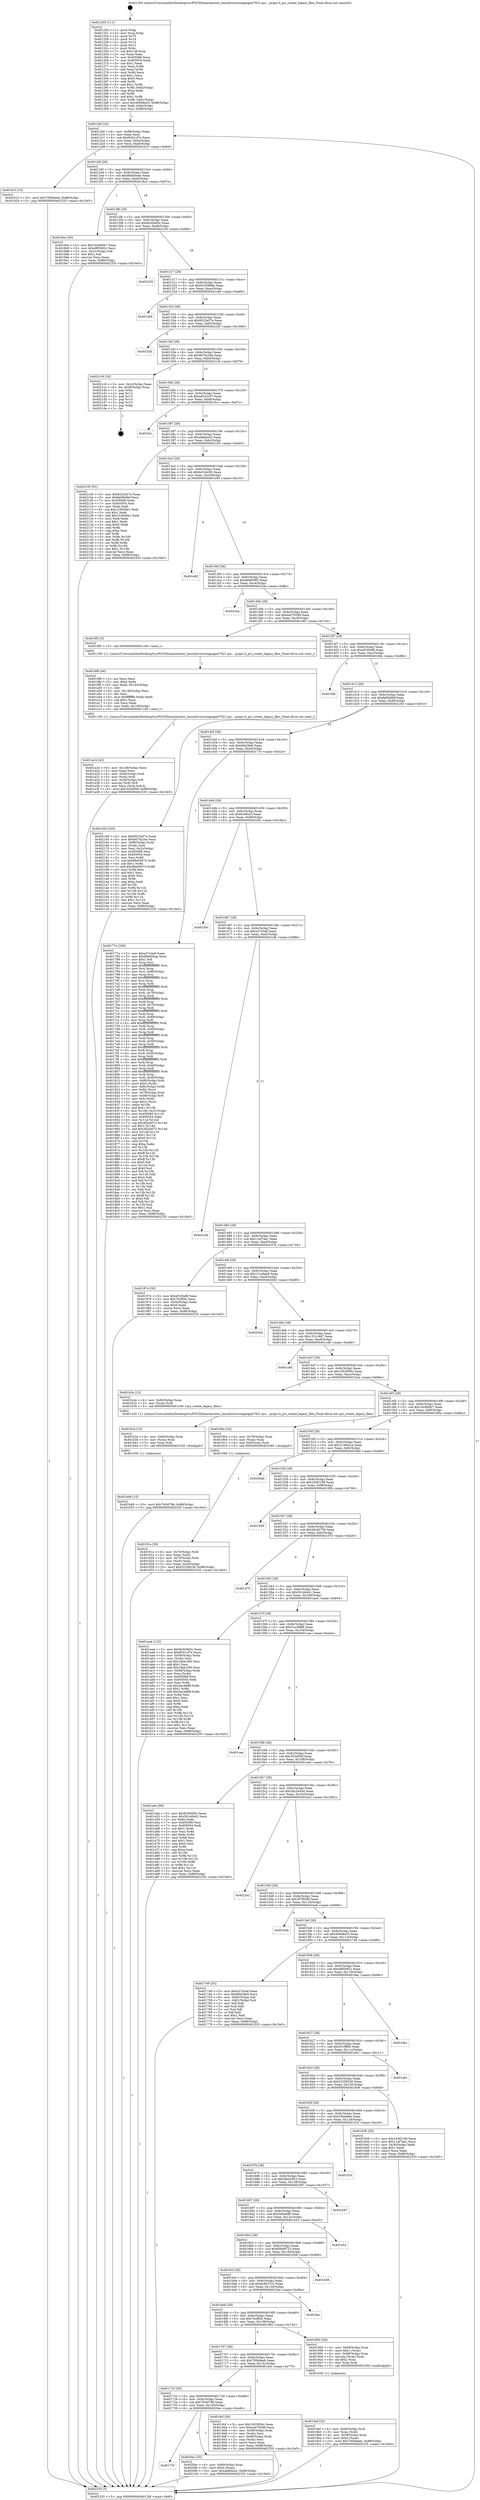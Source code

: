 digraph "0x401250" {
  label = "0x401250 (/mnt/c/Users/mathe/Desktop/tcc/POCII/binaries/extr_linuxdriversstagingmt7621-pci....pcipci.h_pci_create_legacy_files_Final-ollvm.out::main(0))"
  labelloc = "t"
  node[shape=record]

  Entry [label="",width=0.3,height=0.3,shape=circle,fillcolor=black,style=filled]
  "0x4012bf" [label="{
     0x4012bf [32]\l
     | [instrs]\l
     &nbsp;&nbsp;0x4012bf \<+6\>: mov -0x88(%rbp),%eax\l
     &nbsp;&nbsp;0x4012c5 \<+2\>: mov %eax,%ecx\l
     &nbsp;&nbsp;0x4012c7 \<+6\>: sub $0x8341cf7e,%ecx\l
     &nbsp;&nbsp;0x4012cd \<+6\>: mov %eax,-0x9c(%rbp)\l
     &nbsp;&nbsp;0x4012d3 \<+6\>: mov %ecx,-0xa0(%rbp)\l
     &nbsp;&nbsp;0x4012d9 \<+6\>: je 0000000000401b1f \<main+0x8cf\>\l
  }"]
  "0x401b1f" [label="{
     0x401b1f [15]\l
     | [instrs]\l
     &nbsp;&nbsp;0x401b1f \<+10\>: movl $0x795b6eeb,-0x88(%rbp)\l
     &nbsp;&nbsp;0x401b29 \<+5\>: jmp 0000000000402335 \<main+0x10e5\>\l
  }"]
  "0x4012df" [label="{
     0x4012df [28]\l
     | [instrs]\l
     &nbsp;&nbsp;0x4012df \<+5\>: jmp 00000000004012e4 \<main+0x94\>\l
     &nbsp;&nbsp;0x4012e4 \<+6\>: mov -0x9c(%rbp),%eax\l
     &nbsp;&nbsp;0x4012ea \<+5\>: sub $0x8b6d5eae,%eax\l
     &nbsp;&nbsp;0x4012ef \<+6\>: mov %eax,-0xa4(%rbp)\l
     &nbsp;&nbsp;0x4012f5 \<+6\>: je 00000000004018ce \<main+0x67e\>\l
  }"]
  Exit [label="",width=0.3,height=0.3,shape=circle,fillcolor=black,style=filled,peripheries=2]
  "0x4018ce" [label="{
     0x4018ce [30]\l
     | [instrs]\l
     &nbsp;&nbsp;0x4018ce \<+5\>: mov $0x1bc9d0b7,%eax\l
     &nbsp;&nbsp;0x4018d3 \<+5\>: mov $0x48f5082c,%ecx\l
     &nbsp;&nbsp;0x4018d8 \<+3\>: mov -0x31(%rbp),%dl\l
     &nbsp;&nbsp;0x4018db \<+3\>: test $0x1,%dl\l
     &nbsp;&nbsp;0x4018de \<+3\>: cmovne %ecx,%eax\l
     &nbsp;&nbsp;0x4018e1 \<+6\>: mov %eax,-0x88(%rbp)\l
     &nbsp;&nbsp;0x4018e7 \<+5\>: jmp 0000000000402335 \<main+0x10e5\>\l
  }"]
  "0x4012fb" [label="{
     0x4012fb [28]\l
     | [instrs]\l
     &nbsp;&nbsp;0x4012fb \<+5\>: jmp 0000000000401300 \<main+0xb0\>\l
     &nbsp;&nbsp;0x401300 \<+6\>: mov -0x9c(%rbp),%eax\l
     &nbsp;&nbsp;0x401306 \<+5\>: sub $0x8c50465c,%eax\l
     &nbsp;&nbsp;0x40130b \<+6\>: mov %eax,-0xa8(%rbp)\l
     &nbsp;&nbsp;0x401311 \<+6\>: je 0000000000402220 \<main+0xfd0\>\l
  }"]
  "0x40173f" [label="{
     0x40173f\l
  }", style=dashed]
  "0x402220" [label="{
     0x402220\l
  }", style=dashed]
  "0x401317" [label="{
     0x401317 [28]\l
     | [instrs]\l
     &nbsp;&nbsp;0x401317 \<+5\>: jmp 000000000040131c \<main+0xcc\>\l
     &nbsp;&nbsp;0x40131c \<+6\>: mov -0x9c(%rbp),%eax\l
     &nbsp;&nbsp;0x401322 \<+5\>: sub $0x933598bd,%eax\l
     &nbsp;&nbsp;0x401327 \<+6\>: mov %eax,-0xac(%rbp)\l
     &nbsp;&nbsp;0x40132d \<+6\>: je 0000000000401cb9 \<main+0xa69\>\l
  }"]
  "0x4020ec" [label="{
     0x4020ec [25]\l
     | [instrs]\l
     &nbsp;&nbsp;0x4020ec \<+4\>: mov -0x80(%rbp),%rax\l
     &nbsp;&nbsp;0x4020f0 \<+6\>: movl $0x0,(%rax)\l
     &nbsp;&nbsp;0x4020f6 \<+10\>: movl $0xafa6ea42,-0x88(%rbp)\l
     &nbsp;&nbsp;0x402100 \<+5\>: jmp 0000000000402335 \<main+0x10e5\>\l
  }"]
  "0x401cb9" [label="{
     0x401cb9\l
  }", style=dashed]
  "0x401333" [label="{
     0x401333 [28]\l
     | [instrs]\l
     &nbsp;&nbsp;0x401333 \<+5\>: jmp 0000000000401338 \<main+0xe8\>\l
     &nbsp;&nbsp;0x401338 \<+6\>: mov -0x9c(%rbp),%eax\l
     &nbsp;&nbsp;0x40133e \<+5\>: sub $0x9523a57e,%eax\l
     &nbsp;&nbsp;0x401343 \<+6\>: mov %eax,-0xb0(%rbp)\l
     &nbsp;&nbsp;0x401349 \<+6\>: je 0000000000402320 \<main+0x10d0\>\l
  }"]
  "0x401b49" [label="{
     0x401b49 [15]\l
     | [instrs]\l
     &nbsp;&nbsp;0x401b49 \<+10\>: movl $0x7fc0d79b,-0x88(%rbp)\l
     &nbsp;&nbsp;0x401b53 \<+5\>: jmp 0000000000402335 \<main+0x10e5\>\l
  }"]
  "0x402320" [label="{
     0x402320\l
  }", style=dashed]
  "0x40134f" [label="{
     0x40134f [28]\l
     | [instrs]\l
     &nbsp;&nbsp;0x40134f \<+5\>: jmp 0000000000401354 \<main+0x104\>\l
     &nbsp;&nbsp;0x401354 \<+6\>: mov -0x9c(%rbp),%eax\l
     &nbsp;&nbsp;0x40135a \<+5\>: sub $0x9d7dc24e,%eax\l
     &nbsp;&nbsp;0x40135f \<+6\>: mov %eax,-0xb4(%rbp)\l
     &nbsp;&nbsp;0x401365 \<+6\>: je 00000000004021c9 \<main+0xf79\>\l
  }"]
  "0x401b3a" [label="{
     0x401b3a [15]\l
     | [instrs]\l
     &nbsp;&nbsp;0x401b3a \<+4\>: mov -0x60(%rbp),%rax\l
     &nbsp;&nbsp;0x401b3e \<+3\>: mov (%rax),%rax\l
     &nbsp;&nbsp;0x401b41 \<+3\>: mov %rax,%rdi\l
     &nbsp;&nbsp;0x401b44 \<+5\>: call 0000000000401030 \<free@plt\>\l
     | [calls]\l
     &nbsp;&nbsp;0x401030 \{1\} (unknown)\l
  }"]
  "0x4021c9" [label="{
     0x4021c9 [18]\l
     | [instrs]\l
     &nbsp;&nbsp;0x4021c9 \<+3\>: mov -0x2c(%rbp),%eax\l
     &nbsp;&nbsp;0x4021cc \<+4\>: lea -0x28(%rbp),%rsp\l
     &nbsp;&nbsp;0x4021d0 \<+1\>: pop %rbx\l
     &nbsp;&nbsp;0x4021d1 \<+2\>: pop %r12\l
     &nbsp;&nbsp;0x4021d3 \<+2\>: pop %r13\l
     &nbsp;&nbsp;0x4021d5 \<+2\>: pop %r14\l
     &nbsp;&nbsp;0x4021d7 \<+2\>: pop %r15\l
     &nbsp;&nbsp;0x4021d9 \<+1\>: pop %rbp\l
     &nbsp;&nbsp;0x4021da \<+1\>: ret\l
  }"]
  "0x40136b" [label="{
     0x40136b [28]\l
     | [instrs]\l
     &nbsp;&nbsp;0x40136b \<+5\>: jmp 0000000000401370 \<main+0x120\>\l
     &nbsp;&nbsp;0x401370 \<+6\>: mov -0x9c(%rbp),%eax\l
     &nbsp;&nbsp;0x401376 \<+5\>: sub $0xad532c07,%eax\l
     &nbsp;&nbsp;0x40137b \<+6\>: mov %eax,-0xb8(%rbp)\l
     &nbsp;&nbsp;0x401381 \<+6\>: je 0000000000401fcc \<main+0xd7c\>\l
  }"]
  "0x401a24" [label="{
     0x401a24 [42]\l
     | [instrs]\l
     &nbsp;&nbsp;0x401a24 \<+6\>: mov -0x148(%rbp),%ecx\l
     &nbsp;&nbsp;0x401a2a \<+3\>: imul %eax,%ecx\l
     &nbsp;&nbsp;0x401a2d \<+4\>: mov -0x60(%rbp),%rdi\l
     &nbsp;&nbsp;0x401a31 \<+3\>: mov (%rdi),%rdi\l
     &nbsp;&nbsp;0x401a34 \<+4\>: mov -0x58(%rbp),%r8\l
     &nbsp;&nbsp;0x401a38 \<+3\>: movslq (%r8),%r8\l
     &nbsp;&nbsp;0x401a3b \<+4\>: mov %ecx,(%rdi,%r8,4)\l
     &nbsp;&nbsp;0x401a3f \<+10\>: movl $0x353ef50f,-0x88(%rbp)\l
     &nbsp;&nbsp;0x401a49 \<+5\>: jmp 0000000000402335 \<main+0x10e5\>\l
  }"]
  "0x401fcc" [label="{
     0x401fcc\l
  }", style=dashed]
  "0x401387" [label="{
     0x401387 [28]\l
     | [instrs]\l
     &nbsp;&nbsp;0x401387 \<+5\>: jmp 000000000040138c \<main+0x13c\>\l
     &nbsp;&nbsp;0x40138c \<+6\>: mov -0x9c(%rbp),%eax\l
     &nbsp;&nbsp;0x401392 \<+5\>: sub $0xafa6ea42,%eax\l
     &nbsp;&nbsp;0x401397 \<+6\>: mov %eax,-0xbc(%rbp)\l
     &nbsp;&nbsp;0x40139d \<+6\>: je 0000000000402105 \<main+0xeb5\>\l
  }"]
  "0x4019f8" [label="{
     0x4019f8 [44]\l
     | [instrs]\l
     &nbsp;&nbsp;0x4019f8 \<+2\>: xor %ecx,%ecx\l
     &nbsp;&nbsp;0x4019fa \<+5\>: mov $0x2,%edx\l
     &nbsp;&nbsp;0x4019ff \<+6\>: mov %edx,-0x144(%rbp)\l
     &nbsp;&nbsp;0x401a05 \<+1\>: cltd\l
     &nbsp;&nbsp;0x401a06 \<+6\>: mov -0x144(%rbp),%esi\l
     &nbsp;&nbsp;0x401a0c \<+2\>: idiv %esi\l
     &nbsp;&nbsp;0x401a0e \<+6\>: imul $0xfffffffe,%edx,%edx\l
     &nbsp;&nbsp;0x401a14 \<+3\>: sub $0x1,%ecx\l
     &nbsp;&nbsp;0x401a17 \<+2\>: sub %ecx,%edx\l
     &nbsp;&nbsp;0x401a19 \<+6\>: mov %edx,-0x148(%rbp)\l
     &nbsp;&nbsp;0x401a1f \<+5\>: call 0000000000401160 \<next_i\>\l
     | [calls]\l
     &nbsp;&nbsp;0x401160 \{1\} (/mnt/c/Users/mathe/Desktop/tcc/POCII/binaries/extr_linuxdriversstagingmt7621-pci....pcipci.h_pci_create_legacy_files_Final-ollvm.out::next_i)\l
  }"]
  "0x402105" [label="{
     0x402105 [91]\l
     | [instrs]\l
     &nbsp;&nbsp;0x402105 \<+5\>: mov $0x9523a57e,%eax\l
     &nbsp;&nbsp;0x40210a \<+5\>: mov $0xfa00b0bf,%ecx\l
     &nbsp;&nbsp;0x40210f \<+7\>: mov 0x405068,%edx\l
     &nbsp;&nbsp;0x402116 \<+7\>: mov 0x405054,%esi\l
     &nbsp;&nbsp;0x40211d \<+2\>: mov %edx,%edi\l
     &nbsp;&nbsp;0x40211f \<+6\>: sub $0x153b00e1,%edi\l
     &nbsp;&nbsp;0x402125 \<+3\>: sub $0x1,%edi\l
     &nbsp;&nbsp;0x402128 \<+6\>: add $0x153b00e1,%edi\l
     &nbsp;&nbsp;0x40212e \<+3\>: imul %edi,%edx\l
     &nbsp;&nbsp;0x402131 \<+3\>: and $0x1,%edx\l
     &nbsp;&nbsp;0x402134 \<+3\>: cmp $0x0,%edx\l
     &nbsp;&nbsp;0x402137 \<+4\>: sete %r8b\l
     &nbsp;&nbsp;0x40213b \<+3\>: cmp $0xa,%esi\l
     &nbsp;&nbsp;0x40213e \<+4\>: setl %r9b\l
     &nbsp;&nbsp;0x402142 \<+3\>: mov %r8b,%r10b\l
     &nbsp;&nbsp;0x402145 \<+3\>: and %r9b,%r10b\l
     &nbsp;&nbsp;0x402148 \<+3\>: xor %r9b,%r8b\l
     &nbsp;&nbsp;0x40214b \<+3\>: or %r8b,%r10b\l
     &nbsp;&nbsp;0x40214e \<+4\>: test $0x1,%r10b\l
     &nbsp;&nbsp;0x402152 \<+3\>: cmovne %ecx,%eax\l
     &nbsp;&nbsp;0x402155 \<+6\>: mov %eax,-0x88(%rbp)\l
     &nbsp;&nbsp;0x40215b \<+5\>: jmp 0000000000402335 \<main+0x10e5\>\l
  }"]
  "0x4013a3" [label="{
     0x4013a3 [28]\l
     | [instrs]\l
     &nbsp;&nbsp;0x4013a3 \<+5\>: jmp 00000000004013a8 \<main+0x158\>\l
     &nbsp;&nbsp;0x4013a8 \<+6\>: mov -0x9c(%rbp),%eax\l
     &nbsp;&nbsp;0x4013ae \<+5\>: sub $0xbc52dc93,%eax\l
     &nbsp;&nbsp;0x4013b3 \<+6\>: mov %eax,-0xc0(%rbp)\l
     &nbsp;&nbsp;0x4013b9 \<+6\>: je 0000000000401e83 \<main+0xc33\>\l
  }"]
  "0x401723" [label="{
     0x401723 [28]\l
     | [instrs]\l
     &nbsp;&nbsp;0x401723 \<+5\>: jmp 0000000000401728 \<main+0x4d8\>\l
     &nbsp;&nbsp;0x401728 \<+6\>: mov -0x9c(%rbp),%eax\l
     &nbsp;&nbsp;0x40172e \<+5\>: sub $0x7fc0d79b,%eax\l
     &nbsp;&nbsp;0x401733 \<+6\>: mov %eax,-0x140(%rbp)\l
     &nbsp;&nbsp;0x401739 \<+6\>: je 00000000004020ec \<main+0xe9c\>\l
  }"]
  "0x401e83" [label="{
     0x401e83\l
  }", style=dashed]
  "0x4013bf" [label="{
     0x4013bf [28]\l
     | [instrs]\l
     &nbsp;&nbsp;0x4013bf \<+5\>: jmp 00000000004013c4 \<main+0x174\>\l
     &nbsp;&nbsp;0x4013c4 \<+6\>: mov -0x9c(%rbp),%eax\l
     &nbsp;&nbsp;0x4013ca \<+5\>: sub $0xdb9009f2,%eax\l
     &nbsp;&nbsp;0x4013cf \<+6\>: mov %eax,-0xc4(%rbp)\l
     &nbsp;&nbsp;0x4013d5 \<+6\>: je 000000000040224a \<main+0xffa\>\l
  }"]
  "0x4019cf" [label="{
     0x4019cf [36]\l
     | [instrs]\l
     &nbsp;&nbsp;0x4019cf \<+5\>: mov $0x1653956c,%eax\l
     &nbsp;&nbsp;0x4019d4 \<+5\>: mov $0xea079289,%ecx\l
     &nbsp;&nbsp;0x4019d9 \<+4\>: mov -0x58(%rbp),%rdx\l
     &nbsp;&nbsp;0x4019dd \<+2\>: mov (%rdx),%esi\l
     &nbsp;&nbsp;0x4019df \<+4\>: mov -0x68(%rbp),%rdx\l
     &nbsp;&nbsp;0x4019e3 \<+2\>: cmp (%rdx),%esi\l
     &nbsp;&nbsp;0x4019e5 \<+3\>: cmovl %ecx,%eax\l
     &nbsp;&nbsp;0x4019e8 \<+6\>: mov %eax,-0x88(%rbp)\l
     &nbsp;&nbsp;0x4019ee \<+5\>: jmp 0000000000402335 \<main+0x10e5\>\l
  }"]
  "0x40224a" [label="{
     0x40224a\l
  }", style=dashed]
  "0x4013db" [label="{
     0x4013db [28]\l
     | [instrs]\l
     &nbsp;&nbsp;0x4013db \<+5\>: jmp 00000000004013e0 \<main+0x190\>\l
     &nbsp;&nbsp;0x4013e0 \<+6\>: mov -0x9c(%rbp),%eax\l
     &nbsp;&nbsp;0x4013e6 \<+5\>: sub $0xea079289,%eax\l
     &nbsp;&nbsp;0x4013eb \<+6\>: mov %eax,-0xc8(%rbp)\l
     &nbsp;&nbsp;0x4013f1 \<+6\>: je 00000000004019f3 \<main+0x7a3\>\l
  }"]
  "0x4019af" [label="{
     0x4019af [32]\l
     | [instrs]\l
     &nbsp;&nbsp;0x4019af \<+4\>: mov -0x60(%rbp),%rdi\l
     &nbsp;&nbsp;0x4019b3 \<+3\>: mov %rax,(%rdi)\l
     &nbsp;&nbsp;0x4019b6 \<+4\>: mov -0x58(%rbp),%rax\l
     &nbsp;&nbsp;0x4019ba \<+6\>: movl $0x0,(%rax)\l
     &nbsp;&nbsp;0x4019c0 \<+10\>: movl $0x795b6eeb,-0x88(%rbp)\l
     &nbsp;&nbsp;0x4019ca \<+5\>: jmp 0000000000402335 \<main+0x10e5\>\l
  }"]
  "0x4019f3" [label="{
     0x4019f3 [5]\l
     | [instrs]\l
     &nbsp;&nbsp;0x4019f3 \<+5\>: call 0000000000401160 \<next_i\>\l
     | [calls]\l
     &nbsp;&nbsp;0x401160 \{1\} (/mnt/c/Users/mathe/Desktop/tcc/POCII/binaries/extr_linuxdriversstagingmt7621-pci....pcipci.h_pci_create_legacy_files_Final-ollvm.out::next_i)\l
  }"]
  "0x4013f7" [label="{
     0x4013f7 [28]\l
     | [instrs]\l
     &nbsp;&nbsp;0x4013f7 \<+5\>: jmp 00000000004013fc \<main+0x1ac\>\l
     &nbsp;&nbsp;0x4013fc \<+6\>: mov -0x9c(%rbp),%eax\l
     &nbsp;&nbsp;0x401402 \<+5\>: sub $0xef195ef8,%eax\l
     &nbsp;&nbsp;0x401407 \<+6\>: mov %eax,-0xcc(%rbp)\l
     &nbsp;&nbsp;0x40140d \<+6\>: je 0000000000401fdb \<main+0xd8b\>\l
  }"]
  "0x401707" [label="{
     0x401707 [28]\l
     | [instrs]\l
     &nbsp;&nbsp;0x401707 \<+5\>: jmp 000000000040170c \<main+0x4bc\>\l
     &nbsp;&nbsp;0x40170c \<+6\>: mov -0x9c(%rbp),%eax\l
     &nbsp;&nbsp;0x401712 \<+5\>: sub $0x795b6eeb,%eax\l
     &nbsp;&nbsp;0x401717 \<+6\>: mov %eax,-0x13c(%rbp)\l
     &nbsp;&nbsp;0x40171d \<+6\>: je 00000000004019cf \<main+0x77f\>\l
  }"]
  "0x401fdb" [label="{
     0x401fdb\l
  }", style=dashed]
  "0x401413" [label="{
     0x401413 [28]\l
     | [instrs]\l
     &nbsp;&nbsp;0x401413 \<+5\>: jmp 0000000000401418 \<main+0x1c8\>\l
     &nbsp;&nbsp;0x401418 \<+6\>: mov -0x9c(%rbp),%eax\l
     &nbsp;&nbsp;0x40141e \<+5\>: sub $0xfa00b0bf,%eax\l
     &nbsp;&nbsp;0x401423 \<+6\>: mov %eax,-0xd0(%rbp)\l
     &nbsp;&nbsp;0x401429 \<+6\>: je 0000000000402160 \<main+0xf10\>\l
  }"]
  "0x401992" [label="{
     0x401992 [29]\l
     | [instrs]\l
     &nbsp;&nbsp;0x401992 \<+4\>: mov -0x68(%rbp),%rax\l
     &nbsp;&nbsp;0x401996 \<+6\>: movl $0x1,(%rax)\l
     &nbsp;&nbsp;0x40199c \<+4\>: mov -0x68(%rbp),%rax\l
     &nbsp;&nbsp;0x4019a0 \<+3\>: movslq (%rax),%rax\l
     &nbsp;&nbsp;0x4019a3 \<+4\>: shl $0x2,%rax\l
     &nbsp;&nbsp;0x4019a7 \<+3\>: mov %rax,%rdi\l
     &nbsp;&nbsp;0x4019aa \<+5\>: call 0000000000401050 \<malloc@plt\>\l
     | [calls]\l
     &nbsp;&nbsp;0x401050 \{1\} (unknown)\l
  }"]
  "0x402160" [label="{
     0x402160 [105]\l
     | [instrs]\l
     &nbsp;&nbsp;0x402160 \<+5\>: mov $0x9523a57e,%eax\l
     &nbsp;&nbsp;0x402165 \<+5\>: mov $0x9d7dc24e,%ecx\l
     &nbsp;&nbsp;0x40216a \<+4\>: mov -0x80(%rbp),%rdx\l
     &nbsp;&nbsp;0x40216e \<+2\>: mov (%rdx),%esi\l
     &nbsp;&nbsp;0x402170 \<+3\>: mov %esi,-0x2c(%rbp)\l
     &nbsp;&nbsp;0x402173 \<+7\>: mov 0x405068,%esi\l
     &nbsp;&nbsp;0x40217a \<+7\>: mov 0x405054,%edi\l
     &nbsp;&nbsp;0x402181 \<+3\>: mov %esi,%r8d\l
     &nbsp;&nbsp;0x402184 \<+7\>: sub $0x99e00073,%r8d\l
     &nbsp;&nbsp;0x40218b \<+4\>: sub $0x1,%r8d\l
     &nbsp;&nbsp;0x40218f \<+7\>: add $0x99e00073,%r8d\l
     &nbsp;&nbsp;0x402196 \<+4\>: imul %r8d,%esi\l
     &nbsp;&nbsp;0x40219a \<+3\>: and $0x1,%esi\l
     &nbsp;&nbsp;0x40219d \<+3\>: cmp $0x0,%esi\l
     &nbsp;&nbsp;0x4021a0 \<+4\>: sete %r9b\l
     &nbsp;&nbsp;0x4021a4 \<+3\>: cmp $0xa,%edi\l
     &nbsp;&nbsp;0x4021a7 \<+4\>: setl %r10b\l
     &nbsp;&nbsp;0x4021ab \<+3\>: mov %r9b,%r11b\l
     &nbsp;&nbsp;0x4021ae \<+3\>: and %r10b,%r11b\l
     &nbsp;&nbsp;0x4021b1 \<+3\>: xor %r10b,%r9b\l
     &nbsp;&nbsp;0x4021b4 \<+3\>: or %r9b,%r11b\l
     &nbsp;&nbsp;0x4021b7 \<+4\>: test $0x1,%r11b\l
     &nbsp;&nbsp;0x4021bb \<+3\>: cmovne %ecx,%eax\l
     &nbsp;&nbsp;0x4021be \<+6\>: mov %eax,-0x88(%rbp)\l
     &nbsp;&nbsp;0x4021c4 \<+5\>: jmp 0000000000402335 \<main+0x10e5\>\l
  }"]
  "0x40142f" [label="{
     0x40142f [28]\l
     | [instrs]\l
     &nbsp;&nbsp;0x40142f \<+5\>: jmp 0000000000401434 \<main+0x1e4\>\l
     &nbsp;&nbsp;0x401434 \<+6\>: mov -0x9c(%rbp),%eax\l
     &nbsp;&nbsp;0x40143a \<+5\>: sub $0x68428e9,%eax\l
     &nbsp;&nbsp;0x40143f \<+6\>: mov %eax,-0xd4(%rbp)\l
     &nbsp;&nbsp;0x401445 \<+6\>: je 000000000040177e \<main+0x52e\>\l
  }"]
  "0x4016eb" [label="{
     0x4016eb [28]\l
     | [instrs]\l
     &nbsp;&nbsp;0x4016eb \<+5\>: jmp 00000000004016f0 \<main+0x4a0\>\l
     &nbsp;&nbsp;0x4016f0 \<+6\>: mov -0x9c(%rbp),%eax\l
     &nbsp;&nbsp;0x4016f6 \<+5\>: sub $0x70cff3fc,%eax\l
     &nbsp;&nbsp;0x4016fb \<+6\>: mov %eax,-0x138(%rbp)\l
     &nbsp;&nbsp;0x401701 \<+6\>: je 0000000000401992 \<main+0x742\>\l
  }"]
  "0x40177e" [label="{
     0x40177e [336]\l
     | [instrs]\l
     &nbsp;&nbsp;0x40177e \<+5\>: mov $0xa37e3a8,%eax\l
     &nbsp;&nbsp;0x401783 \<+5\>: mov $0x8b6d5eae,%ecx\l
     &nbsp;&nbsp;0x401788 \<+2\>: mov $0x1,%dl\l
     &nbsp;&nbsp;0x40178a \<+3\>: mov %rsp,%rsi\l
     &nbsp;&nbsp;0x40178d \<+4\>: add $0xfffffffffffffff0,%rsi\l
     &nbsp;&nbsp;0x401791 \<+3\>: mov %rsi,%rsp\l
     &nbsp;&nbsp;0x401794 \<+4\>: mov %rsi,-0x80(%rbp)\l
     &nbsp;&nbsp;0x401798 \<+3\>: mov %rsp,%rsi\l
     &nbsp;&nbsp;0x40179b \<+4\>: add $0xfffffffffffffff0,%rsi\l
     &nbsp;&nbsp;0x40179f \<+3\>: mov %rsi,%rsp\l
     &nbsp;&nbsp;0x4017a2 \<+3\>: mov %rsp,%rdi\l
     &nbsp;&nbsp;0x4017a5 \<+4\>: add $0xfffffffffffffff0,%rdi\l
     &nbsp;&nbsp;0x4017a9 \<+3\>: mov %rdi,%rsp\l
     &nbsp;&nbsp;0x4017ac \<+4\>: mov %rdi,-0x78(%rbp)\l
     &nbsp;&nbsp;0x4017b0 \<+3\>: mov %rsp,%rdi\l
     &nbsp;&nbsp;0x4017b3 \<+4\>: add $0xfffffffffffffff0,%rdi\l
     &nbsp;&nbsp;0x4017b7 \<+3\>: mov %rdi,%rsp\l
     &nbsp;&nbsp;0x4017ba \<+4\>: mov %rdi,-0x70(%rbp)\l
     &nbsp;&nbsp;0x4017be \<+3\>: mov %rsp,%rdi\l
     &nbsp;&nbsp;0x4017c1 \<+4\>: add $0xfffffffffffffff0,%rdi\l
     &nbsp;&nbsp;0x4017c5 \<+3\>: mov %rdi,%rsp\l
     &nbsp;&nbsp;0x4017c8 \<+4\>: mov %rdi,-0x68(%rbp)\l
     &nbsp;&nbsp;0x4017cc \<+3\>: mov %rsp,%rdi\l
     &nbsp;&nbsp;0x4017cf \<+4\>: add $0xfffffffffffffff0,%rdi\l
     &nbsp;&nbsp;0x4017d3 \<+3\>: mov %rdi,%rsp\l
     &nbsp;&nbsp;0x4017d6 \<+4\>: mov %rdi,-0x60(%rbp)\l
     &nbsp;&nbsp;0x4017da \<+3\>: mov %rsp,%rdi\l
     &nbsp;&nbsp;0x4017dd \<+4\>: add $0xfffffffffffffff0,%rdi\l
     &nbsp;&nbsp;0x4017e1 \<+3\>: mov %rdi,%rsp\l
     &nbsp;&nbsp;0x4017e4 \<+4\>: mov %rdi,-0x58(%rbp)\l
     &nbsp;&nbsp;0x4017e8 \<+3\>: mov %rsp,%rdi\l
     &nbsp;&nbsp;0x4017eb \<+4\>: add $0xfffffffffffffff0,%rdi\l
     &nbsp;&nbsp;0x4017ef \<+3\>: mov %rdi,%rsp\l
     &nbsp;&nbsp;0x4017f2 \<+4\>: mov %rdi,-0x50(%rbp)\l
     &nbsp;&nbsp;0x4017f6 \<+3\>: mov %rsp,%rdi\l
     &nbsp;&nbsp;0x4017f9 \<+4\>: add $0xfffffffffffffff0,%rdi\l
     &nbsp;&nbsp;0x4017fd \<+3\>: mov %rdi,%rsp\l
     &nbsp;&nbsp;0x401800 \<+4\>: mov %rdi,-0x48(%rbp)\l
     &nbsp;&nbsp;0x401804 \<+3\>: mov %rsp,%rdi\l
     &nbsp;&nbsp;0x401807 \<+4\>: add $0xfffffffffffffff0,%rdi\l
     &nbsp;&nbsp;0x40180b \<+3\>: mov %rdi,%rsp\l
     &nbsp;&nbsp;0x40180e \<+4\>: mov %rdi,-0x40(%rbp)\l
     &nbsp;&nbsp;0x401812 \<+4\>: mov -0x80(%rbp),%rdi\l
     &nbsp;&nbsp;0x401816 \<+6\>: movl $0x0,(%rdi)\l
     &nbsp;&nbsp;0x40181c \<+7\>: mov -0x8c(%rbp),%r8d\l
     &nbsp;&nbsp;0x401823 \<+3\>: mov %r8d,(%rsi)\l
     &nbsp;&nbsp;0x401826 \<+4\>: mov -0x78(%rbp),%rdi\l
     &nbsp;&nbsp;0x40182a \<+7\>: mov -0x98(%rbp),%r9\l
     &nbsp;&nbsp;0x401831 \<+3\>: mov %r9,(%rdi)\l
     &nbsp;&nbsp;0x401834 \<+3\>: cmpl $0x2,(%rsi)\l
     &nbsp;&nbsp;0x401837 \<+4\>: setne %r10b\l
     &nbsp;&nbsp;0x40183b \<+4\>: and $0x1,%r10b\l
     &nbsp;&nbsp;0x40183f \<+4\>: mov %r10b,-0x31(%rbp)\l
     &nbsp;&nbsp;0x401843 \<+8\>: mov 0x405068,%r11d\l
     &nbsp;&nbsp;0x40184b \<+7\>: mov 0x405054,%ebx\l
     &nbsp;&nbsp;0x401852 \<+3\>: mov %r11d,%r14d\l
     &nbsp;&nbsp;0x401855 \<+7\>: sub $0x3f2a0073,%r14d\l
     &nbsp;&nbsp;0x40185c \<+4\>: sub $0x1,%r14d\l
     &nbsp;&nbsp;0x401860 \<+7\>: add $0x3f2a0073,%r14d\l
     &nbsp;&nbsp;0x401867 \<+4\>: imul %r14d,%r11d\l
     &nbsp;&nbsp;0x40186b \<+4\>: and $0x1,%r11d\l
     &nbsp;&nbsp;0x40186f \<+4\>: cmp $0x0,%r11d\l
     &nbsp;&nbsp;0x401873 \<+4\>: sete %r10b\l
     &nbsp;&nbsp;0x401877 \<+3\>: cmp $0xa,%ebx\l
     &nbsp;&nbsp;0x40187a \<+4\>: setl %r15b\l
     &nbsp;&nbsp;0x40187e \<+3\>: mov %r10b,%r12b\l
     &nbsp;&nbsp;0x401881 \<+4\>: xor $0xff,%r12b\l
     &nbsp;&nbsp;0x401885 \<+3\>: mov %r15b,%r13b\l
     &nbsp;&nbsp;0x401888 \<+4\>: xor $0xff,%r13b\l
     &nbsp;&nbsp;0x40188c \<+3\>: xor $0x0,%dl\l
     &nbsp;&nbsp;0x40188f \<+3\>: mov %r12b,%sil\l
     &nbsp;&nbsp;0x401892 \<+4\>: and $0x0,%sil\l
     &nbsp;&nbsp;0x401896 \<+3\>: and %dl,%r10b\l
     &nbsp;&nbsp;0x401899 \<+3\>: mov %r13b,%dil\l
     &nbsp;&nbsp;0x40189c \<+4\>: and $0x0,%dil\l
     &nbsp;&nbsp;0x4018a0 \<+3\>: and %dl,%r15b\l
     &nbsp;&nbsp;0x4018a3 \<+3\>: or %r10b,%sil\l
     &nbsp;&nbsp;0x4018a6 \<+3\>: or %r15b,%dil\l
     &nbsp;&nbsp;0x4018a9 \<+3\>: xor %dil,%sil\l
     &nbsp;&nbsp;0x4018ac \<+3\>: or %r13b,%r12b\l
     &nbsp;&nbsp;0x4018af \<+4\>: xor $0xff,%r12b\l
     &nbsp;&nbsp;0x4018b3 \<+3\>: or $0x0,%dl\l
     &nbsp;&nbsp;0x4018b6 \<+3\>: and %dl,%r12b\l
     &nbsp;&nbsp;0x4018b9 \<+3\>: or %r12b,%sil\l
     &nbsp;&nbsp;0x4018bc \<+4\>: test $0x1,%sil\l
     &nbsp;&nbsp;0x4018c0 \<+3\>: cmovne %ecx,%eax\l
     &nbsp;&nbsp;0x4018c3 \<+6\>: mov %eax,-0x88(%rbp)\l
     &nbsp;&nbsp;0x4018c9 \<+5\>: jmp 0000000000402335 \<main+0x10e5\>\l
  }"]
  "0x40144b" [label="{
     0x40144b [28]\l
     | [instrs]\l
     &nbsp;&nbsp;0x40144b \<+5\>: jmp 0000000000401450 \<main+0x200\>\l
     &nbsp;&nbsp;0x401450 \<+6\>: mov -0x9c(%rbp),%eax\l
     &nbsp;&nbsp;0x401456 \<+5\>: sub $0x6c09ce3,%eax\l
     &nbsp;&nbsp;0x40145b \<+6\>: mov %eax,-0xd8(%rbp)\l
     &nbsp;&nbsp;0x401461 \<+6\>: je 000000000040230c \<main+0x10bc\>\l
  }"]
  "0x401fea" [label="{
     0x401fea\l
  }", style=dashed]
  "0x40230c" [label="{
     0x40230c\l
  }", style=dashed]
  "0x401467" [label="{
     0x401467 [28]\l
     | [instrs]\l
     &nbsp;&nbsp;0x401467 \<+5\>: jmp 000000000040146c \<main+0x21c\>\l
     &nbsp;&nbsp;0x40146c \<+6\>: mov -0x9c(%rbp),%eax\l
     &nbsp;&nbsp;0x401472 \<+5\>: sub $0xa37e3a8,%eax\l
     &nbsp;&nbsp;0x401477 \<+6\>: mov %eax,-0xdc(%rbp)\l
     &nbsp;&nbsp;0x40147d \<+6\>: je 00000000004021db \<main+0xf8b\>\l
  }"]
  "0x4016cf" [label="{
     0x4016cf [28]\l
     | [instrs]\l
     &nbsp;&nbsp;0x4016cf \<+5\>: jmp 00000000004016d4 \<main+0x484\>\l
     &nbsp;&nbsp;0x4016d4 \<+6\>: mov -0x9c(%rbp),%eax\l
     &nbsp;&nbsp;0x4016da \<+5\>: sub $0x6c8b27c5,%eax\l
     &nbsp;&nbsp;0x4016df \<+6\>: mov %eax,-0x134(%rbp)\l
     &nbsp;&nbsp;0x4016e5 \<+6\>: je 0000000000401fea \<main+0xd9a\>\l
  }"]
  "0x4021db" [label="{
     0x4021db\l
  }", style=dashed]
  "0x401483" [label="{
     0x401483 [28]\l
     | [instrs]\l
     &nbsp;&nbsp;0x401483 \<+5\>: jmp 0000000000401488 \<main+0x238\>\l
     &nbsp;&nbsp;0x401488 \<+6\>: mov -0x9c(%rbp),%eax\l
     &nbsp;&nbsp;0x40148e \<+5\>: sub $0x11af7da1,%eax\l
     &nbsp;&nbsp;0x401493 \<+6\>: mov %eax,-0xe0(%rbp)\l
     &nbsp;&nbsp;0x401499 \<+6\>: je 0000000000401974 \<main+0x724\>\l
  }"]
  "0x401b58" [label="{
     0x401b58\l
  }", style=dashed]
  "0x401974" [label="{
     0x401974 [30]\l
     | [instrs]\l
     &nbsp;&nbsp;0x401974 \<+5\>: mov $0xef195ef8,%eax\l
     &nbsp;&nbsp;0x401979 \<+5\>: mov $0x70cff3fc,%ecx\l
     &nbsp;&nbsp;0x40197e \<+3\>: mov -0x30(%rbp),%edx\l
     &nbsp;&nbsp;0x401981 \<+3\>: cmp $0x0,%edx\l
     &nbsp;&nbsp;0x401984 \<+3\>: cmove %ecx,%eax\l
     &nbsp;&nbsp;0x401987 \<+6\>: mov %eax,-0x88(%rbp)\l
     &nbsp;&nbsp;0x40198d \<+5\>: jmp 0000000000402335 \<main+0x10e5\>\l
  }"]
  "0x40149f" [label="{
     0x40149f [28]\l
     | [instrs]\l
     &nbsp;&nbsp;0x40149f \<+5\>: jmp 00000000004014a4 \<main+0x254\>\l
     &nbsp;&nbsp;0x4014a4 \<+6\>: mov -0x9c(%rbp),%eax\l
     &nbsp;&nbsp;0x4014aa \<+5\>: sub $0x121a9ae8,%eax\l
     &nbsp;&nbsp;0x4014af \<+6\>: mov %eax,-0xe4(%rbp)\l
     &nbsp;&nbsp;0x4014b5 \<+6\>: je 0000000000402045 \<main+0xdf5\>\l
  }"]
  "0x4016b3" [label="{
     0x4016b3 [28]\l
     | [instrs]\l
     &nbsp;&nbsp;0x4016b3 \<+5\>: jmp 00000000004016b8 \<main+0x468\>\l
     &nbsp;&nbsp;0x4016b8 \<+6\>: mov -0x9c(%rbp),%eax\l
     &nbsp;&nbsp;0x4016be \<+5\>: sub $0x65849723,%eax\l
     &nbsp;&nbsp;0x4016c3 \<+6\>: mov %eax,-0x130(%rbp)\l
     &nbsp;&nbsp;0x4016c9 \<+6\>: je 0000000000401b58 \<main+0x908\>\l
  }"]
  "0x402045" [label="{
     0x402045\l
  }", style=dashed]
  "0x4014bb" [label="{
     0x4014bb [28]\l
     | [instrs]\l
     &nbsp;&nbsp;0x4014bb \<+5\>: jmp 00000000004014c0 \<main+0x270\>\l
     &nbsp;&nbsp;0x4014c0 \<+6\>: mov -0x9c(%rbp),%eax\l
     &nbsp;&nbsp;0x4014c6 \<+5\>: sub $0x1531c9d7,%eax\l
     &nbsp;&nbsp;0x4014cb \<+6\>: mov %eax,-0xe8(%rbp)\l
     &nbsp;&nbsp;0x4014d1 \<+6\>: je 0000000000401cdd \<main+0xa8d\>\l
  }"]
  "0x401e52" [label="{
     0x401e52\l
  }", style=dashed]
  "0x401cdd" [label="{
     0x401cdd\l
  }", style=dashed]
  "0x4014d7" [label="{
     0x4014d7 [28]\l
     | [instrs]\l
     &nbsp;&nbsp;0x4014d7 \<+5\>: jmp 00000000004014dc \<main+0x28c\>\l
     &nbsp;&nbsp;0x4014dc \<+6\>: mov -0x9c(%rbp),%eax\l
     &nbsp;&nbsp;0x4014e2 \<+5\>: sub $0x1653956c,%eax\l
     &nbsp;&nbsp;0x4014e7 \<+6\>: mov %eax,-0xec(%rbp)\l
     &nbsp;&nbsp;0x4014ed \<+6\>: je 0000000000401b2e \<main+0x8de\>\l
  }"]
  "0x401697" [label="{
     0x401697 [28]\l
     | [instrs]\l
     &nbsp;&nbsp;0x401697 \<+5\>: jmp 000000000040169c \<main+0x44c\>\l
     &nbsp;&nbsp;0x40169c \<+6\>: mov -0x9c(%rbp),%eax\l
     &nbsp;&nbsp;0x4016a2 \<+5\>: sub $0x5efae0f6,%eax\l
     &nbsp;&nbsp;0x4016a7 \<+6\>: mov %eax,-0x12c(%rbp)\l
     &nbsp;&nbsp;0x4016ad \<+6\>: je 0000000000401e52 \<main+0xc02\>\l
  }"]
  "0x401b2e" [label="{
     0x401b2e [12]\l
     | [instrs]\l
     &nbsp;&nbsp;0x401b2e \<+4\>: mov -0x60(%rbp),%rax\l
     &nbsp;&nbsp;0x401b32 \<+3\>: mov (%rax),%rdi\l
     &nbsp;&nbsp;0x401b35 \<+5\>: call 0000000000401240 \<pci_create_legacy_files\>\l
     | [calls]\l
     &nbsp;&nbsp;0x401240 \{1\} (/mnt/c/Users/mathe/Desktop/tcc/POCII/binaries/extr_linuxdriversstagingmt7621-pci....pcipci.h_pci_create_legacy_files_Final-ollvm.out::pci_create_legacy_files)\l
  }"]
  "0x4014f3" [label="{
     0x4014f3 [28]\l
     | [instrs]\l
     &nbsp;&nbsp;0x4014f3 \<+5\>: jmp 00000000004014f8 \<main+0x2a8\>\l
     &nbsp;&nbsp;0x4014f8 \<+6\>: mov -0x9c(%rbp),%eax\l
     &nbsp;&nbsp;0x4014fe \<+5\>: sub $0x1bc9d0b7,%eax\l
     &nbsp;&nbsp;0x401503 \<+6\>: mov %eax,-0xf0(%rbp)\l
     &nbsp;&nbsp;0x401509 \<+6\>: je 000000000040190a \<main+0x6ba\>\l
  }"]
  "0x402287" [label="{
     0x402287\l
  }", style=dashed]
  "0x40190a" [label="{
     0x40190a [16]\l
     | [instrs]\l
     &nbsp;&nbsp;0x40190a \<+4\>: mov -0x78(%rbp),%rax\l
     &nbsp;&nbsp;0x40190e \<+3\>: mov (%rax),%rax\l
     &nbsp;&nbsp;0x401911 \<+4\>: mov 0x8(%rax),%rdi\l
     &nbsp;&nbsp;0x401915 \<+5\>: call 0000000000401060 \<atoi@plt\>\l
     | [calls]\l
     &nbsp;&nbsp;0x401060 \{1\} (unknown)\l
  }"]
  "0x40150f" [label="{
     0x40150f [28]\l
     | [instrs]\l
     &nbsp;&nbsp;0x40150f \<+5\>: jmp 0000000000401514 \<main+0x2c4\>\l
     &nbsp;&nbsp;0x401514 \<+6\>: mov -0x9c(%rbp),%eax\l
     &nbsp;&nbsp;0x40151a \<+5\>: sub $0x2136b2ca,%eax\l
     &nbsp;&nbsp;0x40151f \<+6\>: mov %eax,-0xf4(%rbp)\l
     &nbsp;&nbsp;0x401525 \<+6\>: je 00000000004020dd \<main+0xe8d\>\l
  }"]
  "0x40167b" [label="{
     0x40167b [28]\l
     | [instrs]\l
     &nbsp;&nbsp;0x40167b \<+5\>: jmp 0000000000401680 \<main+0x430\>\l
     &nbsp;&nbsp;0x401680 \<+6\>: mov -0x9c(%rbp),%eax\l
     &nbsp;&nbsp;0x401686 \<+5\>: sub $0x58ee2853,%eax\l
     &nbsp;&nbsp;0x40168b \<+6\>: mov %eax,-0x128(%rbp)\l
     &nbsp;&nbsp;0x401691 \<+6\>: je 0000000000402287 \<main+0x1037\>\l
  }"]
  "0x4020dd" [label="{
     0x4020dd\l
  }", style=dashed]
  "0x40152b" [label="{
     0x40152b [28]\l
     | [instrs]\l
     &nbsp;&nbsp;0x40152b \<+5\>: jmp 0000000000401530 \<main+0x2e0\>\l
     &nbsp;&nbsp;0x401530 \<+6\>: mov -0x9c(%rbp),%eax\l
     &nbsp;&nbsp;0x401536 \<+5\>: sub $0x243f2199,%eax\l
     &nbsp;&nbsp;0x40153b \<+6\>: mov %eax,-0xf8(%rbp)\l
     &nbsp;&nbsp;0x401541 \<+6\>: je 0000000000401956 \<main+0x706\>\l
  }"]
  "0x401f16" [label="{
     0x401f16\l
  }", style=dashed]
  "0x401956" [label="{
     0x401956\l
  }", style=dashed]
  "0x401547" [label="{
     0x401547 [28]\l
     | [instrs]\l
     &nbsp;&nbsp;0x401547 \<+5\>: jmp 000000000040154c \<main+0x2fc\>\l
     &nbsp;&nbsp;0x40154c \<+6\>: mov -0x9c(%rbp),%eax\l
     &nbsp;&nbsp;0x401552 \<+5\>: sub $0x26c82750,%eax\l
     &nbsp;&nbsp;0x401557 \<+6\>: mov %eax,-0xfc(%rbp)\l
     &nbsp;&nbsp;0x40155d \<+6\>: je 0000000000401d70 \<main+0xb20\>\l
  }"]
  "0x40165f" [label="{
     0x40165f [28]\l
     | [instrs]\l
     &nbsp;&nbsp;0x40165f \<+5\>: jmp 0000000000401664 \<main+0x414\>\l
     &nbsp;&nbsp;0x401664 \<+6\>: mov -0x9c(%rbp),%eax\l
     &nbsp;&nbsp;0x40166a \<+5\>: sub $0x53bdefee,%eax\l
     &nbsp;&nbsp;0x40166f \<+6\>: mov %eax,-0x124(%rbp)\l
     &nbsp;&nbsp;0x401675 \<+6\>: je 0000000000401f16 \<main+0xcc6\>\l
  }"]
  "0x401d70" [label="{
     0x401d70\l
  }", style=dashed]
  "0x401563" [label="{
     0x401563 [28]\l
     | [instrs]\l
     &nbsp;&nbsp;0x401563 \<+5\>: jmp 0000000000401568 \<main+0x318\>\l
     &nbsp;&nbsp;0x401568 \<+6\>: mov -0x9c(%rbp),%eax\l
     &nbsp;&nbsp;0x40156e \<+5\>: sub $0x301dd441,%eax\l
     &nbsp;&nbsp;0x401573 \<+6\>: mov %eax,-0x100(%rbp)\l
     &nbsp;&nbsp;0x401579 \<+6\>: je 0000000000401aa4 \<main+0x854\>\l
  }"]
  "0x401938" [label="{
     0x401938 [30]\l
     | [instrs]\l
     &nbsp;&nbsp;0x401938 \<+5\>: mov $0x243f2199,%eax\l
     &nbsp;&nbsp;0x40193d \<+5\>: mov $0x11af7da1,%ecx\l
     &nbsp;&nbsp;0x401942 \<+3\>: mov -0x30(%rbp),%edx\l
     &nbsp;&nbsp;0x401945 \<+3\>: cmp $0x1,%edx\l
     &nbsp;&nbsp;0x401948 \<+3\>: cmovl %ecx,%eax\l
     &nbsp;&nbsp;0x40194b \<+6\>: mov %eax,-0x88(%rbp)\l
     &nbsp;&nbsp;0x401951 \<+5\>: jmp 0000000000402335 \<main+0x10e5\>\l
  }"]
  "0x401aa4" [label="{
     0x401aa4 [123]\l
     | [instrs]\l
     &nbsp;&nbsp;0x401aa4 \<+5\>: mov $0x8c50465c,%eax\l
     &nbsp;&nbsp;0x401aa9 \<+5\>: mov $0x8341cf7e,%ecx\l
     &nbsp;&nbsp;0x401aae \<+4\>: mov -0x58(%rbp),%rdx\l
     &nbsp;&nbsp;0x401ab2 \<+2\>: mov (%rdx),%esi\l
     &nbsp;&nbsp;0x401ab4 \<+6\>: sub $0x18eb1f40,%esi\l
     &nbsp;&nbsp;0x401aba \<+3\>: add $0x1,%esi\l
     &nbsp;&nbsp;0x401abd \<+6\>: add $0x18eb1f40,%esi\l
     &nbsp;&nbsp;0x401ac3 \<+4\>: mov -0x58(%rbp),%rdx\l
     &nbsp;&nbsp;0x401ac7 \<+2\>: mov %esi,(%rdx)\l
     &nbsp;&nbsp;0x401ac9 \<+7\>: mov 0x405068,%esi\l
     &nbsp;&nbsp;0x401ad0 \<+7\>: mov 0x405054,%edi\l
     &nbsp;&nbsp;0x401ad7 \<+3\>: mov %esi,%r8d\l
     &nbsp;&nbsp;0x401ada \<+7\>: sub $0x3ac4df8f,%r8d\l
     &nbsp;&nbsp;0x401ae1 \<+4\>: sub $0x1,%r8d\l
     &nbsp;&nbsp;0x401ae5 \<+7\>: add $0x3ac4df8f,%r8d\l
     &nbsp;&nbsp;0x401aec \<+4\>: imul %r8d,%esi\l
     &nbsp;&nbsp;0x401af0 \<+3\>: and $0x1,%esi\l
     &nbsp;&nbsp;0x401af3 \<+3\>: cmp $0x0,%esi\l
     &nbsp;&nbsp;0x401af6 \<+4\>: sete %r9b\l
     &nbsp;&nbsp;0x401afa \<+3\>: cmp $0xa,%edi\l
     &nbsp;&nbsp;0x401afd \<+4\>: setl %r10b\l
     &nbsp;&nbsp;0x401b01 \<+3\>: mov %r9b,%r11b\l
     &nbsp;&nbsp;0x401b04 \<+3\>: and %r10b,%r11b\l
     &nbsp;&nbsp;0x401b07 \<+3\>: xor %r10b,%r9b\l
     &nbsp;&nbsp;0x401b0a \<+3\>: or %r9b,%r11b\l
     &nbsp;&nbsp;0x401b0d \<+4\>: test $0x1,%r11b\l
     &nbsp;&nbsp;0x401b11 \<+3\>: cmovne %ecx,%eax\l
     &nbsp;&nbsp;0x401b14 \<+6\>: mov %eax,-0x88(%rbp)\l
     &nbsp;&nbsp;0x401b1a \<+5\>: jmp 0000000000402335 \<main+0x10e5\>\l
  }"]
  "0x40157f" [label="{
     0x40157f [28]\l
     | [instrs]\l
     &nbsp;&nbsp;0x40157f \<+5\>: jmp 0000000000401584 \<main+0x334\>\l
     &nbsp;&nbsp;0x401584 \<+6\>: mov -0x9c(%rbp),%eax\l
     &nbsp;&nbsp;0x40158a \<+5\>: sub $0x31e388f6,%eax\l
     &nbsp;&nbsp;0x40158f \<+6\>: mov %eax,-0x104(%rbp)\l
     &nbsp;&nbsp;0x401595 \<+6\>: je 0000000000401caa \<main+0xa5a\>\l
  }"]
  "0x401643" [label="{
     0x401643 [28]\l
     | [instrs]\l
     &nbsp;&nbsp;0x401643 \<+5\>: jmp 0000000000401648 \<main+0x3f8\>\l
     &nbsp;&nbsp;0x401648 \<+6\>: mov -0x9c(%rbp),%eax\l
     &nbsp;&nbsp;0x40164e \<+5\>: sub $0x52258236,%eax\l
     &nbsp;&nbsp;0x401653 \<+6\>: mov %eax,-0x120(%rbp)\l
     &nbsp;&nbsp;0x401659 \<+6\>: je 0000000000401938 \<main+0x6e8\>\l
  }"]
  "0x401caa" [label="{
     0x401caa\l
  }", style=dashed]
  "0x40159b" [label="{
     0x40159b [28]\l
     | [instrs]\l
     &nbsp;&nbsp;0x40159b \<+5\>: jmp 00000000004015a0 \<main+0x350\>\l
     &nbsp;&nbsp;0x4015a0 \<+6\>: mov -0x9c(%rbp),%eax\l
     &nbsp;&nbsp;0x4015a6 \<+5\>: sub $0x353ef50f,%eax\l
     &nbsp;&nbsp;0x4015ab \<+6\>: mov %eax,-0x108(%rbp)\l
     &nbsp;&nbsp;0x4015b1 \<+6\>: je 0000000000401a4e \<main+0x7fe\>\l
  }"]
  "0x401e61" [label="{
     0x401e61\l
  }", style=dashed]
  "0x401a4e" [label="{
     0x401a4e [86]\l
     | [instrs]\l
     &nbsp;&nbsp;0x401a4e \<+5\>: mov $0x8c50465c,%eax\l
     &nbsp;&nbsp;0x401a53 \<+5\>: mov $0x301dd441,%ecx\l
     &nbsp;&nbsp;0x401a58 \<+2\>: xor %edx,%edx\l
     &nbsp;&nbsp;0x401a5a \<+7\>: mov 0x405068,%esi\l
     &nbsp;&nbsp;0x401a61 \<+7\>: mov 0x405054,%edi\l
     &nbsp;&nbsp;0x401a68 \<+3\>: sub $0x1,%edx\l
     &nbsp;&nbsp;0x401a6b \<+3\>: mov %esi,%r8d\l
     &nbsp;&nbsp;0x401a6e \<+3\>: add %edx,%r8d\l
     &nbsp;&nbsp;0x401a71 \<+4\>: imul %r8d,%esi\l
     &nbsp;&nbsp;0x401a75 \<+3\>: and $0x1,%esi\l
     &nbsp;&nbsp;0x401a78 \<+3\>: cmp $0x0,%esi\l
     &nbsp;&nbsp;0x401a7b \<+4\>: sete %r9b\l
     &nbsp;&nbsp;0x401a7f \<+3\>: cmp $0xa,%edi\l
     &nbsp;&nbsp;0x401a82 \<+4\>: setl %r10b\l
     &nbsp;&nbsp;0x401a86 \<+3\>: mov %r9b,%r11b\l
     &nbsp;&nbsp;0x401a89 \<+3\>: and %r10b,%r11b\l
     &nbsp;&nbsp;0x401a8c \<+3\>: xor %r10b,%r9b\l
     &nbsp;&nbsp;0x401a8f \<+3\>: or %r9b,%r11b\l
     &nbsp;&nbsp;0x401a92 \<+4\>: test $0x1,%r11b\l
     &nbsp;&nbsp;0x401a96 \<+3\>: cmovne %ecx,%eax\l
     &nbsp;&nbsp;0x401a99 \<+6\>: mov %eax,-0x88(%rbp)\l
     &nbsp;&nbsp;0x401a9f \<+5\>: jmp 0000000000402335 \<main+0x10e5\>\l
  }"]
  "0x4015b7" [label="{
     0x4015b7 [28]\l
     | [instrs]\l
     &nbsp;&nbsp;0x4015b7 \<+5\>: jmp 00000000004015bc \<main+0x36c\>\l
     &nbsp;&nbsp;0x4015bc \<+6\>: mov -0x9c(%rbp),%eax\l
     &nbsp;&nbsp;0x4015c2 \<+5\>: sub $0x3dc5445d,%eax\l
     &nbsp;&nbsp;0x4015c7 \<+6\>: mov %eax,-0x10c(%rbp)\l
     &nbsp;&nbsp;0x4015cd \<+6\>: je 00000000004022e2 \<main+0x1092\>\l
  }"]
  "0x401627" [label="{
     0x401627 [28]\l
     | [instrs]\l
     &nbsp;&nbsp;0x401627 \<+5\>: jmp 000000000040162c \<main+0x3dc\>\l
     &nbsp;&nbsp;0x40162c \<+6\>: mov -0x9c(%rbp),%eax\l
     &nbsp;&nbsp;0x401632 \<+5\>: sub $0x501fff66,%eax\l
     &nbsp;&nbsp;0x401637 \<+6\>: mov %eax,-0x11c(%rbp)\l
     &nbsp;&nbsp;0x40163d \<+6\>: je 0000000000401e61 \<main+0xc11\>\l
  }"]
  "0x4022e2" [label="{
     0x4022e2\l
  }", style=dashed]
  "0x4015d3" [label="{
     0x4015d3 [28]\l
     | [instrs]\l
     &nbsp;&nbsp;0x4015d3 \<+5\>: jmp 00000000004015d8 \<main+0x388\>\l
     &nbsp;&nbsp;0x4015d8 \<+6\>: mov -0x9c(%rbp),%eax\l
     &nbsp;&nbsp;0x4015de \<+5\>: sub $0x3f7f5506,%eax\l
     &nbsp;&nbsp;0x4015e3 \<+6\>: mov %eax,-0x110(%rbp)\l
     &nbsp;&nbsp;0x4015e9 \<+6\>: je 0000000000401beb \<main+0x99b\>\l
  }"]
  "0x4018ec" [label="{
     0x4018ec\l
  }", style=dashed]
  "0x401beb" [label="{
     0x401beb\l
  }", style=dashed]
  "0x4015ef" [label="{
     0x4015ef [28]\l
     | [instrs]\l
     &nbsp;&nbsp;0x4015ef \<+5\>: jmp 00000000004015f4 \<main+0x3a4\>\l
     &nbsp;&nbsp;0x4015f4 \<+6\>: mov -0x9c(%rbp),%eax\l
     &nbsp;&nbsp;0x4015fa \<+5\>: sub $0x40948e25,%eax\l
     &nbsp;&nbsp;0x4015ff \<+6\>: mov %eax,-0x114(%rbp)\l
     &nbsp;&nbsp;0x401605 \<+6\>: je 0000000000401749 \<main+0x4f9\>\l
  }"]
  "0x40191a" [label="{
     0x40191a [30]\l
     | [instrs]\l
     &nbsp;&nbsp;0x40191a \<+4\>: mov -0x70(%rbp),%rdi\l
     &nbsp;&nbsp;0x40191e \<+2\>: mov %eax,(%rdi)\l
     &nbsp;&nbsp;0x401920 \<+4\>: mov -0x70(%rbp),%rdi\l
     &nbsp;&nbsp;0x401924 \<+2\>: mov (%rdi),%eax\l
     &nbsp;&nbsp;0x401926 \<+3\>: mov %eax,-0x30(%rbp)\l
     &nbsp;&nbsp;0x401929 \<+10\>: movl $0x52258236,-0x88(%rbp)\l
     &nbsp;&nbsp;0x401933 \<+5\>: jmp 0000000000402335 \<main+0x10e5\>\l
  }"]
  "0x401749" [label="{
     0x401749 [53]\l
     | [instrs]\l
     &nbsp;&nbsp;0x401749 \<+5\>: mov $0xa37e3a8,%eax\l
     &nbsp;&nbsp;0x40174e \<+5\>: mov $0x68428e9,%ecx\l
     &nbsp;&nbsp;0x401753 \<+6\>: mov -0x82(%rbp),%dl\l
     &nbsp;&nbsp;0x401759 \<+7\>: mov -0x81(%rbp),%sil\l
     &nbsp;&nbsp;0x401760 \<+3\>: mov %dl,%dil\l
     &nbsp;&nbsp;0x401763 \<+3\>: and %sil,%dil\l
     &nbsp;&nbsp;0x401766 \<+3\>: xor %sil,%dl\l
     &nbsp;&nbsp;0x401769 \<+3\>: or %dl,%dil\l
     &nbsp;&nbsp;0x40176c \<+4\>: test $0x1,%dil\l
     &nbsp;&nbsp;0x401770 \<+3\>: cmovne %ecx,%eax\l
     &nbsp;&nbsp;0x401773 \<+6\>: mov %eax,-0x88(%rbp)\l
     &nbsp;&nbsp;0x401779 \<+5\>: jmp 0000000000402335 \<main+0x10e5\>\l
  }"]
  "0x40160b" [label="{
     0x40160b [28]\l
     | [instrs]\l
     &nbsp;&nbsp;0x40160b \<+5\>: jmp 0000000000401610 \<main+0x3c0\>\l
     &nbsp;&nbsp;0x401610 \<+6\>: mov -0x9c(%rbp),%eax\l
     &nbsp;&nbsp;0x401616 \<+5\>: sub $0x48f5082c,%eax\l
     &nbsp;&nbsp;0x40161b \<+6\>: mov %eax,-0x118(%rbp)\l
     &nbsp;&nbsp;0x401621 \<+6\>: je 00000000004018ec \<main+0x69c\>\l
  }"]
  "0x402335" [label="{
     0x402335 [5]\l
     | [instrs]\l
     &nbsp;&nbsp;0x402335 \<+5\>: jmp 00000000004012bf \<main+0x6f\>\l
  }"]
  "0x401250" [label="{
     0x401250 [111]\l
     | [instrs]\l
     &nbsp;&nbsp;0x401250 \<+1\>: push %rbp\l
     &nbsp;&nbsp;0x401251 \<+3\>: mov %rsp,%rbp\l
     &nbsp;&nbsp;0x401254 \<+2\>: push %r15\l
     &nbsp;&nbsp;0x401256 \<+2\>: push %r14\l
     &nbsp;&nbsp;0x401258 \<+2\>: push %r13\l
     &nbsp;&nbsp;0x40125a \<+2\>: push %r12\l
     &nbsp;&nbsp;0x40125c \<+1\>: push %rbx\l
     &nbsp;&nbsp;0x40125d \<+7\>: sub $0x138,%rsp\l
     &nbsp;&nbsp;0x401264 \<+2\>: xor %eax,%eax\l
     &nbsp;&nbsp;0x401266 \<+7\>: mov 0x405068,%ecx\l
     &nbsp;&nbsp;0x40126d \<+7\>: mov 0x405054,%edx\l
     &nbsp;&nbsp;0x401274 \<+3\>: sub $0x1,%eax\l
     &nbsp;&nbsp;0x401277 \<+3\>: mov %ecx,%r8d\l
     &nbsp;&nbsp;0x40127a \<+3\>: add %eax,%r8d\l
     &nbsp;&nbsp;0x40127d \<+4\>: imul %r8d,%ecx\l
     &nbsp;&nbsp;0x401281 \<+3\>: and $0x1,%ecx\l
     &nbsp;&nbsp;0x401284 \<+3\>: cmp $0x0,%ecx\l
     &nbsp;&nbsp;0x401287 \<+4\>: sete %r9b\l
     &nbsp;&nbsp;0x40128b \<+4\>: and $0x1,%r9b\l
     &nbsp;&nbsp;0x40128f \<+7\>: mov %r9b,-0x82(%rbp)\l
     &nbsp;&nbsp;0x401296 \<+3\>: cmp $0xa,%edx\l
     &nbsp;&nbsp;0x401299 \<+4\>: setl %r9b\l
     &nbsp;&nbsp;0x40129d \<+4\>: and $0x1,%r9b\l
     &nbsp;&nbsp;0x4012a1 \<+7\>: mov %r9b,-0x81(%rbp)\l
     &nbsp;&nbsp;0x4012a8 \<+10\>: movl $0x40948e25,-0x88(%rbp)\l
     &nbsp;&nbsp;0x4012b2 \<+6\>: mov %edi,-0x8c(%rbp)\l
     &nbsp;&nbsp;0x4012b8 \<+7\>: mov %rsi,-0x98(%rbp)\l
  }"]
  Entry -> "0x401250" [label=" 1"]
  "0x4012bf" -> "0x401b1f" [label=" 1"]
  "0x4012bf" -> "0x4012df" [label=" 17"]
  "0x4021c9" -> Exit [label=" 1"]
  "0x4012df" -> "0x4018ce" [label=" 1"]
  "0x4012df" -> "0x4012fb" [label=" 16"]
  "0x402160" -> "0x402335" [label=" 1"]
  "0x4012fb" -> "0x402220" [label=" 0"]
  "0x4012fb" -> "0x401317" [label=" 16"]
  "0x402105" -> "0x402335" [label=" 1"]
  "0x401317" -> "0x401cb9" [label=" 0"]
  "0x401317" -> "0x401333" [label=" 16"]
  "0x4020ec" -> "0x402335" [label=" 1"]
  "0x401333" -> "0x402320" [label=" 0"]
  "0x401333" -> "0x40134f" [label=" 16"]
  "0x401723" -> "0x4020ec" [label=" 1"]
  "0x40134f" -> "0x4021c9" [label=" 1"]
  "0x40134f" -> "0x40136b" [label=" 15"]
  "0x401723" -> "0x40173f" [label=" 0"]
  "0x40136b" -> "0x401fcc" [label=" 0"]
  "0x40136b" -> "0x401387" [label=" 15"]
  "0x401b49" -> "0x402335" [label=" 1"]
  "0x401387" -> "0x402105" [label=" 1"]
  "0x401387" -> "0x4013a3" [label=" 14"]
  "0x401b3a" -> "0x401b49" [label=" 1"]
  "0x4013a3" -> "0x401e83" [label=" 0"]
  "0x4013a3" -> "0x4013bf" [label=" 14"]
  "0x401b2e" -> "0x401b3a" [label=" 1"]
  "0x4013bf" -> "0x40224a" [label=" 0"]
  "0x4013bf" -> "0x4013db" [label=" 14"]
  "0x401b1f" -> "0x402335" [label=" 1"]
  "0x4013db" -> "0x4019f3" [label=" 1"]
  "0x4013db" -> "0x4013f7" [label=" 13"]
  "0x401a4e" -> "0x402335" [label=" 1"]
  "0x4013f7" -> "0x401fdb" [label=" 0"]
  "0x4013f7" -> "0x401413" [label=" 13"]
  "0x401a24" -> "0x402335" [label=" 1"]
  "0x401413" -> "0x402160" [label=" 1"]
  "0x401413" -> "0x40142f" [label=" 12"]
  "0x4019f8" -> "0x401a24" [label=" 1"]
  "0x40142f" -> "0x40177e" [label=" 1"]
  "0x40142f" -> "0x40144b" [label=" 11"]
  "0x4019cf" -> "0x402335" [label=" 2"]
  "0x40144b" -> "0x40230c" [label=" 0"]
  "0x40144b" -> "0x401467" [label=" 11"]
  "0x401707" -> "0x401723" [label=" 1"]
  "0x401467" -> "0x4021db" [label=" 0"]
  "0x401467" -> "0x401483" [label=" 11"]
  "0x401aa4" -> "0x402335" [label=" 1"]
  "0x401483" -> "0x401974" [label=" 1"]
  "0x401483" -> "0x40149f" [label=" 10"]
  "0x4019af" -> "0x402335" [label=" 1"]
  "0x40149f" -> "0x402045" [label=" 0"]
  "0x40149f" -> "0x4014bb" [label=" 10"]
  "0x4016eb" -> "0x401707" [label=" 3"]
  "0x4014bb" -> "0x401cdd" [label=" 0"]
  "0x4014bb" -> "0x4014d7" [label=" 10"]
  "0x4016eb" -> "0x401992" [label=" 1"]
  "0x4014d7" -> "0x401b2e" [label=" 1"]
  "0x4014d7" -> "0x4014f3" [label=" 9"]
  "0x4016cf" -> "0x4016eb" [label=" 4"]
  "0x4014f3" -> "0x40190a" [label=" 1"]
  "0x4014f3" -> "0x40150f" [label=" 8"]
  "0x4016cf" -> "0x401fea" [label=" 0"]
  "0x40150f" -> "0x4020dd" [label=" 0"]
  "0x40150f" -> "0x40152b" [label=" 8"]
  "0x4016b3" -> "0x4016cf" [label=" 4"]
  "0x40152b" -> "0x401956" [label=" 0"]
  "0x40152b" -> "0x401547" [label=" 8"]
  "0x4016b3" -> "0x401b58" [label=" 0"]
  "0x401547" -> "0x401d70" [label=" 0"]
  "0x401547" -> "0x401563" [label=" 8"]
  "0x401697" -> "0x4016b3" [label=" 4"]
  "0x401563" -> "0x401aa4" [label=" 1"]
  "0x401563" -> "0x40157f" [label=" 7"]
  "0x401697" -> "0x401e52" [label=" 0"]
  "0x40157f" -> "0x401caa" [label=" 0"]
  "0x40157f" -> "0x40159b" [label=" 7"]
  "0x40167b" -> "0x401697" [label=" 4"]
  "0x40159b" -> "0x401a4e" [label=" 1"]
  "0x40159b" -> "0x4015b7" [label=" 6"]
  "0x40167b" -> "0x402287" [label=" 0"]
  "0x4015b7" -> "0x4022e2" [label=" 0"]
  "0x4015b7" -> "0x4015d3" [label=" 6"]
  "0x40165f" -> "0x40167b" [label=" 4"]
  "0x4015d3" -> "0x401beb" [label=" 0"]
  "0x4015d3" -> "0x4015ef" [label=" 6"]
  "0x40165f" -> "0x401f16" [label=" 0"]
  "0x4015ef" -> "0x401749" [label=" 1"]
  "0x4015ef" -> "0x40160b" [label=" 5"]
  "0x401749" -> "0x402335" [label=" 1"]
  "0x401250" -> "0x4012bf" [label=" 1"]
  "0x402335" -> "0x4012bf" [label=" 17"]
  "0x401974" -> "0x402335" [label=" 1"]
  "0x40177e" -> "0x402335" [label=" 1"]
  "0x4018ce" -> "0x402335" [label=" 1"]
  "0x40190a" -> "0x40191a" [label=" 1"]
  "0x40191a" -> "0x402335" [label=" 1"]
  "0x401992" -> "0x4019af" [label=" 1"]
  "0x40160b" -> "0x4018ec" [label=" 0"]
  "0x40160b" -> "0x401627" [label=" 5"]
  "0x401707" -> "0x4019cf" [label=" 2"]
  "0x401627" -> "0x401e61" [label=" 0"]
  "0x401627" -> "0x401643" [label=" 5"]
  "0x4019f3" -> "0x4019f8" [label=" 1"]
  "0x401643" -> "0x401938" [label=" 1"]
  "0x401643" -> "0x40165f" [label=" 4"]
  "0x401938" -> "0x402335" [label=" 1"]
}

